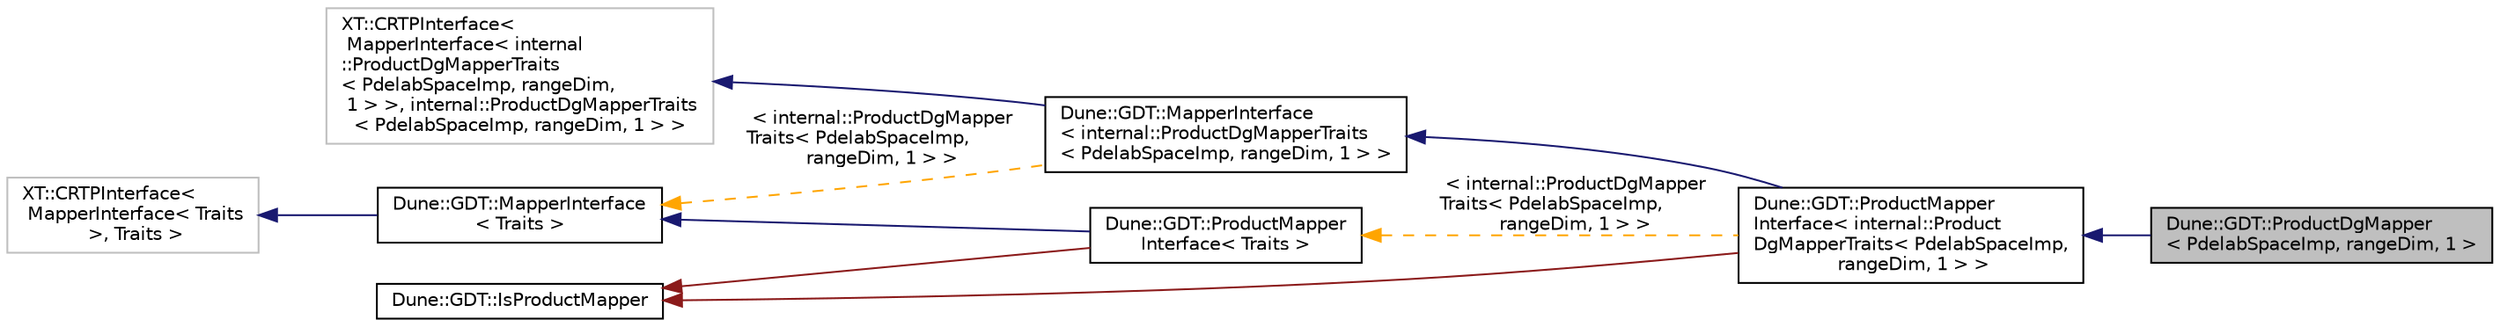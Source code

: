 digraph "Dune::GDT::ProductDgMapper&lt; PdelabSpaceImp, rangeDim, 1 &gt;"
{
  edge [fontname="Helvetica",fontsize="10",labelfontname="Helvetica",labelfontsize="10"];
  node [fontname="Helvetica",fontsize="10",shape=record];
  rankdir="LR";
  Node1 [label="Dune::GDT::ProductDgMapper\l\< PdelabSpaceImp, rangeDim, 1 \>",height=0.2,width=0.4,color="black", fillcolor="grey75", style="filled", fontcolor="black"];
  Node2 -> Node1 [dir="back",color="midnightblue",fontsize="10",style="solid",fontname="Helvetica"];
  Node2 [label="Dune::GDT::ProductMapper\lInterface\< internal::Product\lDgMapperTraits\< PdelabSpaceImp,\l rangeDim, 1 \> \>",height=0.2,width=0.4,color="black", fillcolor="white", style="filled",URL="$a00419.html"];
  Node3 -> Node2 [dir="back",color="midnightblue",fontsize="10",style="solid",fontname="Helvetica"];
  Node3 [label="Dune::GDT::MapperInterface\l\< internal::ProductDgMapperTraits\l\< PdelabSpaceImp, rangeDim, 1 \> \>",height=0.2,width=0.4,color="black", fillcolor="white", style="filled",URL="$a00383.html"];
  Node4 -> Node3 [dir="back",color="midnightblue",fontsize="10",style="solid",fontname="Helvetica"];
  Node4 [label="XT::CRTPInterface\<\l MapperInterface\< internal\l::ProductDgMapperTraits\l\< PdelabSpaceImp, rangeDim,\l 1 \> \>, internal::ProductDgMapperTraits\l\< PdelabSpaceImp, rangeDim, 1 \> \>",height=0.2,width=0.4,color="grey75", fillcolor="white", style="filled"];
  Node5 -> Node3 [dir="back",color="orange",fontsize="10",style="dashed",label=" \< internal::ProductDgMapper\lTraits\< PdelabSpaceImp,\l rangeDim, 1 \> \>" ,fontname="Helvetica"];
  Node5 [label="Dune::GDT::MapperInterface\l\< Traits \>",height=0.2,width=0.4,color="black", fillcolor="white", style="filled",URL="$a00383.html"];
  Node6 -> Node5 [dir="back",color="midnightblue",fontsize="10",style="solid",fontname="Helvetica"];
  Node6 [label="XT::CRTPInterface\<\l MapperInterface\< Traits\l \>, Traits \>",height=0.2,width=0.4,color="grey75", fillcolor="white", style="filled"];
  Node7 -> Node2 [dir="back",color="firebrick4",fontsize="10",style="solid",fontname="Helvetica"];
  Node7 [label="Dune::GDT::IsProductMapper",height=0.2,width=0.4,color="black", fillcolor="white", style="filled",URL="$a00237.html"];
  Node8 -> Node2 [dir="back",color="orange",fontsize="10",style="dashed",label=" \< internal::ProductDgMapper\lTraits\< PdelabSpaceImp,\l rangeDim, 1 \> \>" ,fontname="Helvetica"];
  Node8 [label="Dune::GDT::ProductMapper\lInterface\< Traits \>",height=0.2,width=0.4,color="black", fillcolor="white", style="filled",URL="$a00419.html"];
  Node5 -> Node8 [dir="back",color="midnightblue",fontsize="10",style="solid",fontname="Helvetica"];
  Node7 -> Node8 [dir="back",color="firebrick4",fontsize="10",style="solid",fontname="Helvetica"];
}
